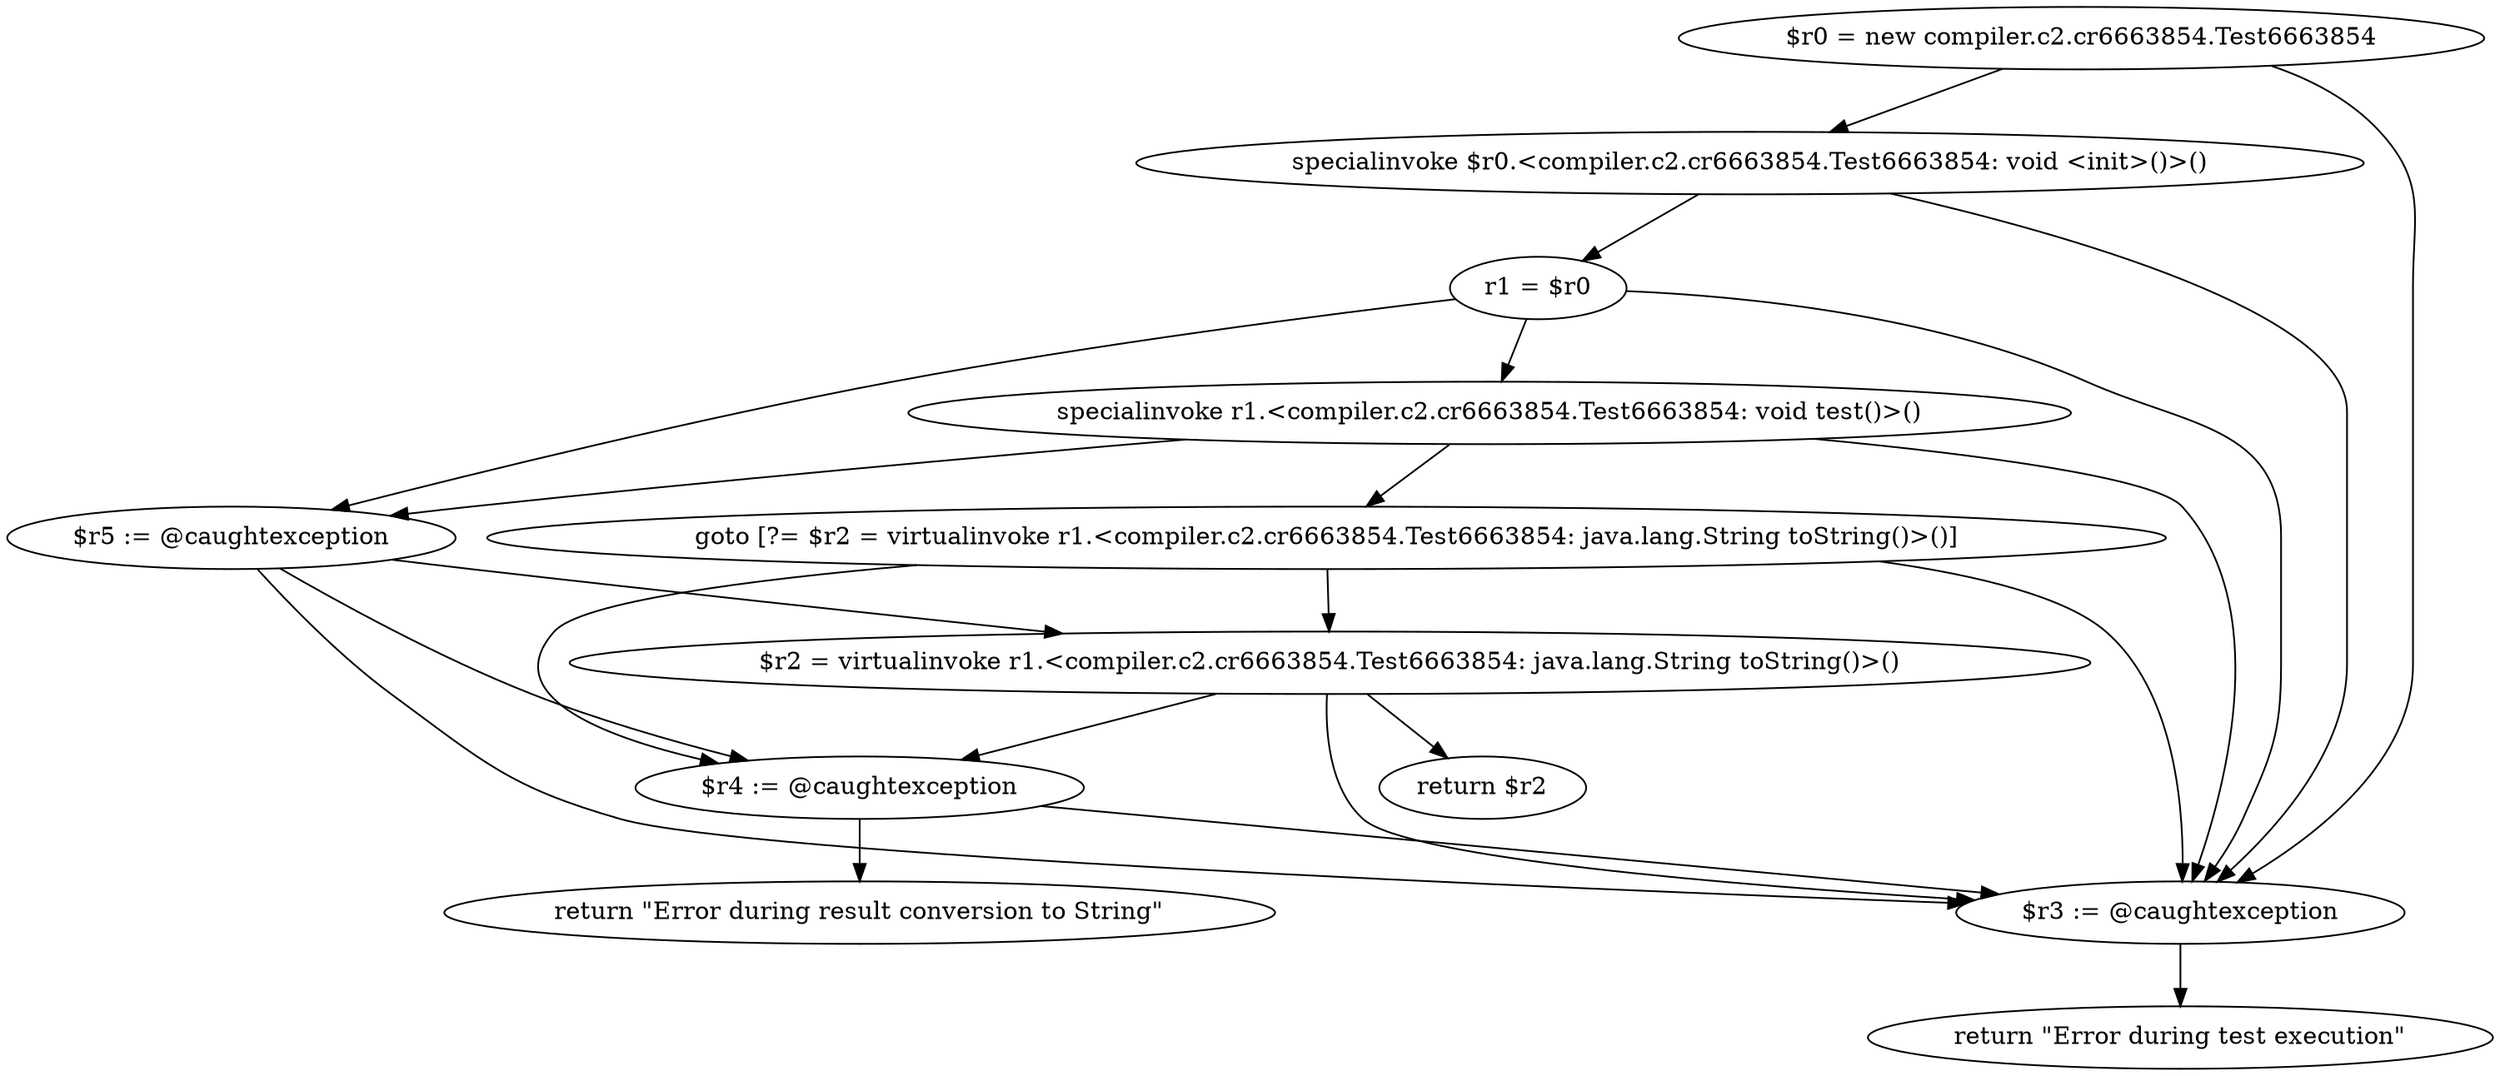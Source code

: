 digraph "unitGraph" {
    "$r0 = new compiler.c2.cr6663854.Test6663854"
    "specialinvoke $r0.<compiler.c2.cr6663854.Test6663854: void <init>()>()"
    "r1 = $r0"
    "specialinvoke r1.<compiler.c2.cr6663854.Test6663854: void test()>()"
    "goto [?= $r2 = virtualinvoke r1.<compiler.c2.cr6663854.Test6663854: java.lang.String toString()>()]"
    "$r5 := @caughtexception"
    "$r2 = virtualinvoke r1.<compiler.c2.cr6663854.Test6663854: java.lang.String toString()>()"
    "return $r2"
    "$r4 := @caughtexception"
    "return \"Error during result conversion to String\""
    "$r3 := @caughtexception"
    "return \"Error during test execution\""
    "$r0 = new compiler.c2.cr6663854.Test6663854"->"specialinvoke $r0.<compiler.c2.cr6663854.Test6663854: void <init>()>()";
    "$r0 = new compiler.c2.cr6663854.Test6663854"->"$r3 := @caughtexception";
    "specialinvoke $r0.<compiler.c2.cr6663854.Test6663854: void <init>()>()"->"r1 = $r0";
    "specialinvoke $r0.<compiler.c2.cr6663854.Test6663854: void <init>()>()"->"$r3 := @caughtexception";
    "r1 = $r0"->"$r5 := @caughtexception";
    "r1 = $r0"->"$r3 := @caughtexception";
    "r1 = $r0"->"specialinvoke r1.<compiler.c2.cr6663854.Test6663854: void test()>()";
    "specialinvoke r1.<compiler.c2.cr6663854.Test6663854: void test()>()"->"$r5 := @caughtexception";
    "specialinvoke r1.<compiler.c2.cr6663854.Test6663854: void test()>()"->"$r3 := @caughtexception";
    "specialinvoke r1.<compiler.c2.cr6663854.Test6663854: void test()>()"->"goto [?= $r2 = virtualinvoke r1.<compiler.c2.cr6663854.Test6663854: java.lang.String toString()>()]";
    "goto [?= $r2 = virtualinvoke r1.<compiler.c2.cr6663854.Test6663854: java.lang.String toString()>()]"->"$r4 := @caughtexception";
    "goto [?= $r2 = virtualinvoke r1.<compiler.c2.cr6663854.Test6663854: java.lang.String toString()>()]"->"$r3 := @caughtexception";
    "goto [?= $r2 = virtualinvoke r1.<compiler.c2.cr6663854.Test6663854: java.lang.String toString()>()]"->"$r2 = virtualinvoke r1.<compiler.c2.cr6663854.Test6663854: java.lang.String toString()>()";
    "$r5 := @caughtexception"->"$r4 := @caughtexception";
    "$r5 := @caughtexception"->"$r3 := @caughtexception";
    "$r5 := @caughtexception"->"$r2 = virtualinvoke r1.<compiler.c2.cr6663854.Test6663854: java.lang.String toString()>()";
    "$r2 = virtualinvoke r1.<compiler.c2.cr6663854.Test6663854: java.lang.String toString()>()"->"$r4 := @caughtexception";
    "$r2 = virtualinvoke r1.<compiler.c2.cr6663854.Test6663854: java.lang.String toString()>()"->"$r3 := @caughtexception";
    "$r2 = virtualinvoke r1.<compiler.c2.cr6663854.Test6663854: java.lang.String toString()>()"->"return $r2";
    "$r4 := @caughtexception"->"return \"Error during result conversion to String\"";
    "$r4 := @caughtexception"->"$r3 := @caughtexception";
    "$r3 := @caughtexception"->"return \"Error during test execution\"";
}
